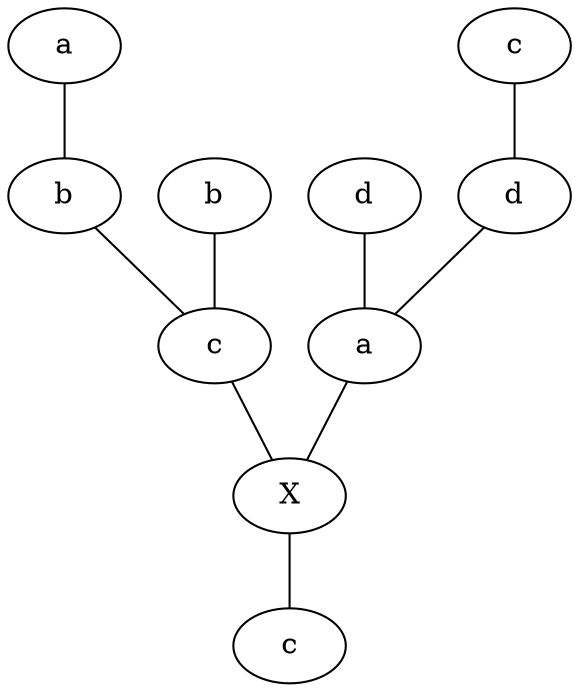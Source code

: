 strict graph G {
  1 [ label="a" ];
  2 [ label="b" ];
  3 [ label="c" ];
  4 [ label="d" ];
  6 [ label="b" ];
  7 [ label="d" ];
  9 [ label="a" ];
  10 [ label="c" ];
  12 [ label="X" ];
  0 [ label="c" ];
  1 -- 6;
  3 -- 7;
  6 -- 10;
  7 -- 9;
  2 -- 10;
  4 -- 9;
  9 -- 12;
  10 -- 12;
  12 -- 0;
}
